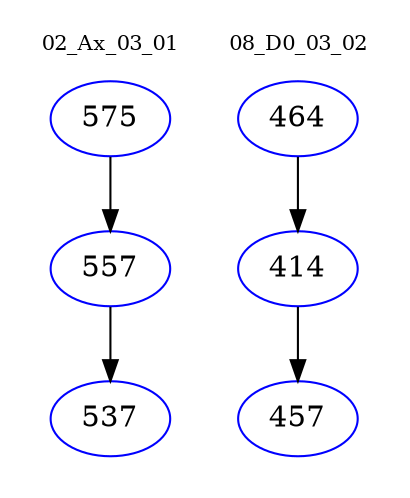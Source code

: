 digraph{
subgraph cluster_0 {
color = white
label = "02_Ax_03_01";
fontsize=10;
T0_575 [label="575", color="blue"]
T0_575 -> T0_557 [color="black"]
T0_557 [label="557", color="blue"]
T0_557 -> T0_537 [color="black"]
T0_537 [label="537", color="blue"]
}
subgraph cluster_1 {
color = white
label = "08_D0_03_02";
fontsize=10;
T1_464 [label="464", color="blue"]
T1_464 -> T1_414 [color="black"]
T1_414 [label="414", color="blue"]
T1_414 -> T1_457 [color="black"]
T1_457 [label="457", color="blue"]
}
}
